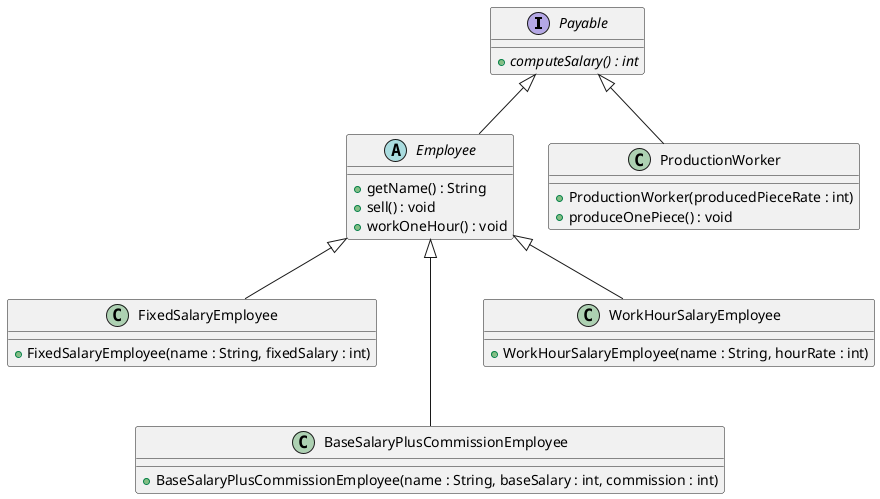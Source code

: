 @startuml

interface Payable {
	{abstract} + computeSalary() : int
}

abstract class Employee {
	+ getName() : String
	+ sell() : void
	+ workOneHour() : void
}

class FixedSalaryEmployee {
	+ FixedSalaryEmployee(name : String, fixedSalary : int)
}

class BaseSalaryPlusCommissionEmployee {
	+ BaseSalaryPlusCommissionEmployee(name : String, baseSalary : int, commission : int)
}

class WorkHourSalaryEmployee {
	+ WorkHourSalaryEmployee(name : String, hourRate : int)
}

class ProductionWorker {
	+ ProductionWorker(producedPieceRate : int)
	+ produceOnePiece() : void
}

Payable <|-- Employee
Employee <|-- FixedSalaryEmployee
Employee <|--- BaseSalaryPlusCommissionEmployee
Employee <|-- WorkHourSalaryEmployee
Payable <|-- ProductionWorker

@enduml
